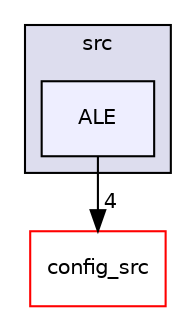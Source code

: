 digraph "/home/adcroft/GitHub/workspace/Gaea-stats-MOM6-examples/MOM6-examples/src/MOM6/src/ALE" {
  compound=true
  node [ fontsize="10", fontname="Helvetica"];
  edge [ labelfontsize="10", labelfontname="Helvetica"];
  subgraph clusterdir_68267d1309a1af8e8297ef4c3efbcdba {
    graph [ bgcolor="#ddddee", pencolor="black", label="src" fontname="Helvetica", fontsize="10", URL="dir_68267d1309a1af8e8297ef4c3efbcdba.html"]
  dir_46c4efbc2fdd36aaff2d92f0d53bbc5f [shape=box, label="ALE", style="filled", fillcolor="#eeeeff", pencolor="black", URL="dir_46c4efbc2fdd36aaff2d92f0d53bbc5f.html"];
  }
  dir_bbbeac63f53ec5ea699fa4cbaa8c4afb [shape=box label="config_src" fillcolor="white" style="filled" color="red" URL="dir_bbbeac63f53ec5ea699fa4cbaa8c4afb.html"];
  dir_46c4efbc2fdd36aaff2d92f0d53bbc5f->dir_bbbeac63f53ec5ea699fa4cbaa8c4afb [headlabel="4", labeldistance=1.5 headhref="dir_000005_000000.html"];
}
